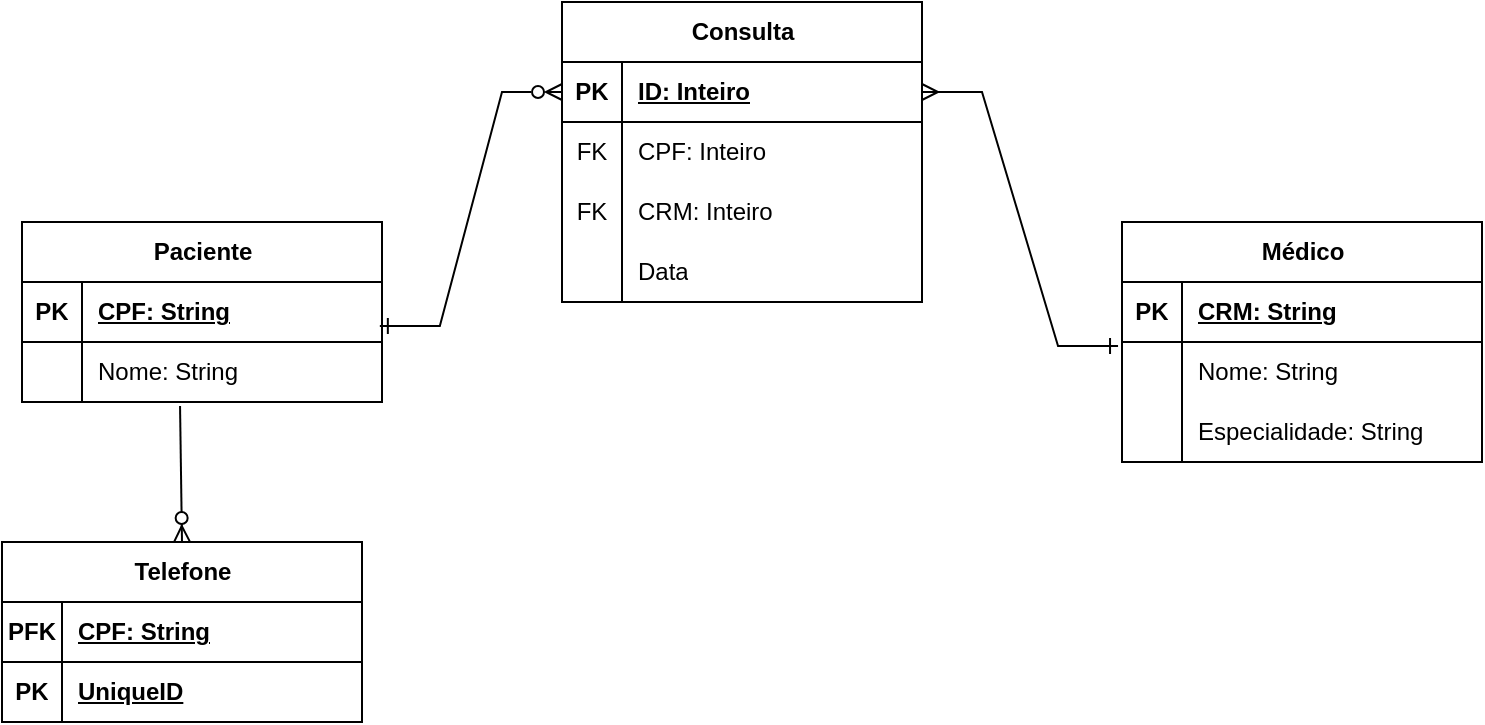 <mxfile version="21.7.1" type="github">
  <diagram name="Página-1" id="AXcaMMYYXHKPFaZMRNIG">
    <mxGraphModel dx="880" dy="478" grid="1" gridSize="10" guides="1" tooltips="1" connect="1" arrows="1" fold="1" page="1" pageScale="1" pageWidth="827" pageHeight="1169" math="0" shadow="0">
      <root>
        <mxCell id="0" />
        <mxCell id="1" parent="0" />
        <mxCell id="6jzwgpHgZYzH5SKii-WL-1" value="Médico" style="shape=table;startSize=30;container=1;collapsible=1;childLayout=tableLayout;fixedRows=1;rowLines=0;fontStyle=1;align=center;resizeLast=1;html=1;" vertex="1" parent="1">
          <mxGeometry x="560" y="120" width="180" height="120" as="geometry" />
        </mxCell>
        <mxCell id="6jzwgpHgZYzH5SKii-WL-2" value="" style="shape=tableRow;horizontal=0;startSize=0;swimlaneHead=0;swimlaneBody=0;fillColor=none;collapsible=0;dropTarget=0;points=[[0,0.5],[1,0.5]];portConstraint=eastwest;top=0;left=0;right=0;bottom=1;" vertex="1" parent="6jzwgpHgZYzH5SKii-WL-1">
          <mxGeometry y="30" width="180" height="30" as="geometry" />
        </mxCell>
        <mxCell id="6jzwgpHgZYzH5SKii-WL-3" value="PK" style="shape=partialRectangle;connectable=0;fillColor=none;top=0;left=0;bottom=0;right=0;fontStyle=1;overflow=hidden;whiteSpace=wrap;html=1;" vertex="1" parent="6jzwgpHgZYzH5SKii-WL-2">
          <mxGeometry width="30" height="30" as="geometry">
            <mxRectangle width="30" height="30" as="alternateBounds" />
          </mxGeometry>
        </mxCell>
        <mxCell id="6jzwgpHgZYzH5SKii-WL-4" value="CRM: String" style="shape=partialRectangle;connectable=0;fillColor=none;top=0;left=0;bottom=0;right=0;align=left;spacingLeft=6;fontStyle=5;overflow=hidden;whiteSpace=wrap;html=1;" vertex="1" parent="6jzwgpHgZYzH5SKii-WL-2">
          <mxGeometry x="30" width="150" height="30" as="geometry">
            <mxRectangle width="150" height="30" as="alternateBounds" />
          </mxGeometry>
        </mxCell>
        <mxCell id="6jzwgpHgZYzH5SKii-WL-5" value="" style="shape=tableRow;horizontal=0;startSize=0;swimlaneHead=0;swimlaneBody=0;fillColor=none;collapsible=0;dropTarget=0;points=[[0,0.5],[1,0.5]];portConstraint=eastwest;top=0;left=0;right=0;bottom=0;" vertex="1" parent="6jzwgpHgZYzH5SKii-WL-1">
          <mxGeometry y="60" width="180" height="30" as="geometry" />
        </mxCell>
        <mxCell id="6jzwgpHgZYzH5SKii-WL-6" value="" style="shape=partialRectangle;connectable=0;fillColor=none;top=0;left=0;bottom=0;right=0;editable=1;overflow=hidden;whiteSpace=wrap;html=1;" vertex="1" parent="6jzwgpHgZYzH5SKii-WL-5">
          <mxGeometry width="30" height="30" as="geometry">
            <mxRectangle width="30" height="30" as="alternateBounds" />
          </mxGeometry>
        </mxCell>
        <mxCell id="6jzwgpHgZYzH5SKii-WL-7" value="Nome: String" style="shape=partialRectangle;connectable=0;fillColor=none;top=0;left=0;bottom=0;right=0;align=left;spacingLeft=6;overflow=hidden;whiteSpace=wrap;html=1;" vertex="1" parent="6jzwgpHgZYzH5SKii-WL-5">
          <mxGeometry x="30" width="150" height="30" as="geometry">
            <mxRectangle width="150" height="30" as="alternateBounds" />
          </mxGeometry>
        </mxCell>
        <mxCell id="6jzwgpHgZYzH5SKii-WL-8" value="" style="shape=tableRow;horizontal=0;startSize=0;swimlaneHead=0;swimlaneBody=0;fillColor=none;collapsible=0;dropTarget=0;points=[[0,0.5],[1,0.5]];portConstraint=eastwest;top=0;left=0;right=0;bottom=0;" vertex="1" parent="6jzwgpHgZYzH5SKii-WL-1">
          <mxGeometry y="90" width="180" height="30" as="geometry" />
        </mxCell>
        <mxCell id="6jzwgpHgZYzH5SKii-WL-9" value="" style="shape=partialRectangle;connectable=0;fillColor=none;top=0;left=0;bottom=0;right=0;editable=1;overflow=hidden;whiteSpace=wrap;html=1;" vertex="1" parent="6jzwgpHgZYzH5SKii-WL-8">
          <mxGeometry width="30" height="30" as="geometry">
            <mxRectangle width="30" height="30" as="alternateBounds" />
          </mxGeometry>
        </mxCell>
        <mxCell id="6jzwgpHgZYzH5SKii-WL-10" value="Especialidade: String" style="shape=partialRectangle;connectable=0;fillColor=none;top=0;left=0;bottom=0;right=0;align=left;spacingLeft=6;overflow=hidden;whiteSpace=wrap;html=1;" vertex="1" parent="6jzwgpHgZYzH5SKii-WL-8">
          <mxGeometry x="30" width="150" height="30" as="geometry">
            <mxRectangle width="150" height="30" as="alternateBounds" />
          </mxGeometry>
        </mxCell>
        <mxCell id="6jzwgpHgZYzH5SKii-WL-14" value="Paciente" style="shape=table;startSize=30;container=1;collapsible=1;childLayout=tableLayout;fixedRows=1;rowLines=0;fontStyle=1;align=center;resizeLast=1;html=1;" vertex="1" parent="1">
          <mxGeometry x="10" y="120" width="180" height="90" as="geometry" />
        </mxCell>
        <mxCell id="6jzwgpHgZYzH5SKii-WL-15" value="" style="shape=tableRow;horizontal=0;startSize=0;swimlaneHead=0;swimlaneBody=0;fillColor=none;collapsible=0;dropTarget=0;points=[[0,0.5],[1,0.5]];portConstraint=eastwest;top=0;left=0;right=0;bottom=1;" vertex="1" parent="6jzwgpHgZYzH5SKii-WL-14">
          <mxGeometry y="30" width="180" height="30" as="geometry" />
        </mxCell>
        <mxCell id="6jzwgpHgZYzH5SKii-WL-16" value="PK" style="shape=partialRectangle;connectable=0;fillColor=none;top=0;left=0;bottom=0;right=0;fontStyle=1;overflow=hidden;whiteSpace=wrap;html=1;" vertex="1" parent="6jzwgpHgZYzH5SKii-WL-15">
          <mxGeometry width="30" height="30" as="geometry">
            <mxRectangle width="30" height="30" as="alternateBounds" />
          </mxGeometry>
        </mxCell>
        <mxCell id="6jzwgpHgZYzH5SKii-WL-17" value="CPF: String" style="shape=partialRectangle;connectable=0;fillColor=none;top=0;left=0;bottom=0;right=0;align=left;spacingLeft=6;fontStyle=5;overflow=hidden;whiteSpace=wrap;html=1;" vertex="1" parent="6jzwgpHgZYzH5SKii-WL-15">
          <mxGeometry x="30" width="150" height="30" as="geometry">
            <mxRectangle width="150" height="30" as="alternateBounds" />
          </mxGeometry>
        </mxCell>
        <mxCell id="6jzwgpHgZYzH5SKii-WL-18" value="" style="shape=tableRow;horizontal=0;startSize=0;swimlaneHead=0;swimlaneBody=0;fillColor=none;collapsible=0;dropTarget=0;points=[[0,0.5],[1,0.5]];portConstraint=eastwest;top=0;left=0;right=0;bottom=0;" vertex="1" parent="6jzwgpHgZYzH5SKii-WL-14">
          <mxGeometry y="60" width="180" height="30" as="geometry" />
        </mxCell>
        <mxCell id="6jzwgpHgZYzH5SKii-WL-19" value="" style="shape=partialRectangle;connectable=0;fillColor=none;top=0;left=0;bottom=0;right=0;editable=1;overflow=hidden;whiteSpace=wrap;html=1;" vertex="1" parent="6jzwgpHgZYzH5SKii-WL-18">
          <mxGeometry width="30" height="30" as="geometry">
            <mxRectangle width="30" height="30" as="alternateBounds" />
          </mxGeometry>
        </mxCell>
        <mxCell id="6jzwgpHgZYzH5SKii-WL-20" value="Nome: String" style="shape=partialRectangle;connectable=0;fillColor=none;top=0;left=0;bottom=0;right=0;align=left;spacingLeft=6;overflow=hidden;whiteSpace=wrap;html=1;" vertex="1" parent="6jzwgpHgZYzH5SKii-WL-18">
          <mxGeometry x="30" width="150" height="30" as="geometry">
            <mxRectangle width="150" height="30" as="alternateBounds" />
          </mxGeometry>
        </mxCell>
        <mxCell id="6jzwgpHgZYzH5SKii-WL-27" value="Consulta" style="shape=table;startSize=30;container=1;collapsible=1;childLayout=tableLayout;fixedRows=1;rowLines=0;fontStyle=1;align=center;resizeLast=1;html=1;" vertex="1" parent="1">
          <mxGeometry x="280" y="10" width="180" height="150" as="geometry" />
        </mxCell>
        <mxCell id="6jzwgpHgZYzH5SKii-WL-28" value="" style="shape=tableRow;horizontal=0;startSize=0;swimlaneHead=0;swimlaneBody=0;fillColor=none;collapsible=0;dropTarget=0;points=[[0,0.5],[1,0.5]];portConstraint=eastwest;top=0;left=0;right=0;bottom=1;" vertex="1" parent="6jzwgpHgZYzH5SKii-WL-27">
          <mxGeometry y="30" width="180" height="30" as="geometry" />
        </mxCell>
        <mxCell id="6jzwgpHgZYzH5SKii-WL-29" value="PK" style="shape=partialRectangle;connectable=0;fillColor=none;top=0;left=0;bottom=0;right=0;fontStyle=1;overflow=hidden;whiteSpace=wrap;html=1;" vertex="1" parent="6jzwgpHgZYzH5SKii-WL-28">
          <mxGeometry width="30" height="30" as="geometry">
            <mxRectangle width="30" height="30" as="alternateBounds" />
          </mxGeometry>
        </mxCell>
        <mxCell id="6jzwgpHgZYzH5SKii-WL-30" value="ID: Inteiro" style="shape=partialRectangle;connectable=0;fillColor=none;top=0;left=0;bottom=0;right=0;align=left;spacingLeft=6;fontStyle=5;overflow=hidden;whiteSpace=wrap;html=1;" vertex="1" parent="6jzwgpHgZYzH5SKii-WL-28">
          <mxGeometry x="30" width="150" height="30" as="geometry">
            <mxRectangle width="150" height="30" as="alternateBounds" />
          </mxGeometry>
        </mxCell>
        <mxCell id="6jzwgpHgZYzH5SKii-WL-40" value="" style="shape=tableRow;horizontal=0;startSize=0;swimlaneHead=0;swimlaneBody=0;fillColor=none;collapsible=0;dropTarget=0;points=[[0,0.5],[1,0.5]];portConstraint=eastwest;top=0;left=0;right=0;bottom=0;" vertex="1" parent="6jzwgpHgZYzH5SKii-WL-27">
          <mxGeometry y="60" width="180" height="30" as="geometry" />
        </mxCell>
        <mxCell id="6jzwgpHgZYzH5SKii-WL-41" value="FK" style="shape=partialRectangle;connectable=0;fillColor=none;top=0;left=0;bottom=0;right=0;fontStyle=0;overflow=hidden;whiteSpace=wrap;html=1;" vertex="1" parent="6jzwgpHgZYzH5SKii-WL-40">
          <mxGeometry width="30" height="30" as="geometry">
            <mxRectangle width="30" height="30" as="alternateBounds" />
          </mxGeometry>
        </mxCell>
        <mxCell id="6jzwgpHgZYzH5SKii-WL-42" value="CPF: Inteiro" style="shape=partialRectangle;connectable=0;fillColor=none;top=0;left=0;bottom=0;right=0;align=left;spacingLeft=6;fontStyle=0;overflow=hidden;whiteSpace=wrap;html=1;" vertex="1" parent="6jzwgpHgZYzH5SKii-WL-40">
          <mxGeometry x="30" width="150" height="30" as="geometry">
            <mxRectangle width="150" height="30" as="alternateBounds" />
          </mxGeometry>
        </mxCell>
        <mxCell id="6jzwgpHgZYzH5SKii-WL-55" value="" style="shape=tableRow;horizontal=0;startSize=0;swimlaneHead=0;swimlaneBody=0;fillColor=none;collapsible=0;dropTarget=0;points=[[0,0.5],[1,0.5]];portConstraint=eastwest;top=0;left=0;right=0;bottom=0;" vertex="1" parent="6jzwgpHgZYzH5SKii-WL-27">
          <mxGeometry y="90" width="180" height="30" as="geometry" />
        </mxCell>
        <mxCell id="6jzwgpHgZYzH5SKii-WL-56" value="FK" style="shape=partialRectangle;connectable=0;fillColor=none;top=0;left=0;bottom=0;right=0;fontStyle=0;overflow=hidden;whiteSpace=wrap;html=1;" vertex="1" parent="6jzwgpHgZYzH5SKii-WL-55">
          <mxGeometry width="30" height="30" as="geometry">
            <mxRectangle width="30" height="30" as="alternateBounds" />
          </mxGeometry>
        </mxCell>
        <mxCell id="6jzwgpHgZYzH5SKii-WL-57" value="CRM: Inteiro" style="shape=partialRectangle;connectable=0;fillColor=none;top=0;left=0;bottom=0;right=0;align=left;spacingLeft=6;fontStyle=0;overflow=hidden;whiteSpace=wrap;html=1;" vertex="1" parent="6jzwgpHgZYzH5SKii-WL-55">
          <mxGeometry x="30" width="150" height="30" as="geometry">
            <mxRectangle width="150" height="30" as="alternateBounds" />
          </mxGeometry>
        </mxCell>
        <mxCell id="6jzwgpHgZYzH5SKii-WL-31" value="" style="shape=tableRow;horizontal=0;startSize=0;swimlaneHead=0;swimlaneBody=0;fillColor=none;collapsible=0;dropTarget=0;points=[[0,0.5],[1,0.5]];portConstraint=eastwest;top=0;left=0;right=0;bottom=0;" vertex="1" parent="6jzwgpHgZYzH5SKii-WL-27">
          <mxGeometry y="120" width="180" height="30" as="geometry" />
        </mxCell>
        <mxCell id="6jzwgpHgZYzH5SKii-WL-32" value="" style="shape=partialRectangle;connectable=0;fillColor=none;top=0;left=0;bottom=0;right=0;editable=1;overflow=hidden;whiteSpace=wrap;html=1;" vertex="1" parent="6jzwgpHgZYzH5SKii-WL-31">
          <mxGeometry width="30" height="30" as="geometry">
            <mxRectangle width="30" height="30" as="alternateBounds" />
          </mxGeometry>
        </mxCell>
        <mxCell id="6jzwgpHgZYzH5SKii-WL-33" value="Data" style="shape=partialRectangle;connectable=0;fillColor=none;top=0;left=0;bottom=0;right=0;align=left;spacingLeft=6;overflow=hidden;whiteSpace=wrap;html=1;" vertex="1" parent="6jzwgpHgZYzH5SKii-WL-31">
          <mxGeometry x="30" width="150" height="30" as="geometry">
            <mxRectangle width="150" height="30" as="alternateBounds" />
          </mxGeometry>
        </mxCell>
        <mxCell id="6jzwgpHgZYzH5SKii-WL-58" value="" style="edgeStyle=entityRelationEdgeStyle;fontSize=12;html=1;endArrow=ERzeroToMany;endFill=0;startArrow=ERone;rounded=0;entryX=0;entryY=0.5;entryDx=0;entryDy=0;exitX=0.994;exitY=0.733;exitDx=0;exitDy=0;exitPerimeter=0;startFill=0;" edge="1" parent="1" source="6jzwgpHgZYzH5SKii-WL-15" target="6jzwgpHgZYzH5SKii-WL-28">
          <mxGeometry width="100" height="100" relative="1" as="geometry">
            <mxPoint x="190" y="215" as="sourcePoint" />
            <mxPoint x="290" as="targetPoint" />
          </mxGeometry>
        </mxCell>
        <mxCell id="6jzwgpHgZYzH5SKii-WL-61" value="" style="edgeStyle=entityRelationEdgeStyle;fontSize=12;html=1;endArrow=ERone;startArrow=ERmany;rounded=0;startFill=0;endFill=0;entryX=-0.011;entryY=0.067;entryDx=0;entryDy=0;entryPerimeter=0;exitX=1;exitY=0.5;exitDx=0;exitDy=0;" edge="1" parent="1" source="6jzwgpHgZYzH5SKii-WL-28" target="6jzwgpHgZYzH5SKii-WL-5">
          <mxGeometry width="100" height="100" relative="1" as="geometry">
            <mxPoint x="360" y="280" as="sourcePoint" />
            <mxPoint x="460" y="180" as="targetPoint" />
          </mxGeometry>
        </mxCell>
        <mxCell id="6jzwgpHgZYzH5SKii-WL-62" value="Telefone" style="shape=table;startSize=30;container=1;collapsible=1;childLayout=tableLayout;fixedRows=1;rowLines=0;fontStyle=1;align=center;resizeLast=1;html=1;" vertex="1" parent="1">
          <mxGeometry y="280" width="180" height="90" as="geometry" />
        </mxCell>
        <mxCell id="6jzwgpHgZYzH5SKii-WL-63" value="" style="shape=tableRow;horizontal=0;startSize=0;swimlaneHead=0;swimlaneBody=0;fillColor=none;collapsible=0;dropTarget=0;points=[[0,0.5],[1,0.5]];portConstraint=eastwest;top=0;left=0;right=0;bottom=1;" vertex="1" parent="6jzwgpHgZYzH5SKii-WL-62">
          <mxGeometry y="30" width="180" height="30" as="geometry" />
        </mxCell>
        <mxCell id="6jzwgpHgZYzH5SKii-WL-64" value="PFK" style="shape=partialRectangle;connectable=0;fillColor=none;top=0;left=0;bottom=0;right=0;fontStyle=1;overflow=hidden;whiteSpace=wrap;html=1;" vertex="1" parent="6jzwgpHgZYzH5SKii-WL-63">
          <mxGeometry width="30" height="30" as="geometry">
            <mxRectangle width="30" height="30" as="alternateBounds" />
          </mxGeometry>
        </mxCell>
        <mxCell id="6jzwgpHgZYzH5SKii-WL-65" value="CPF: String" style="shape=partialRectangle;connectable=0;fillColor=none;top=0;left=0;bottom=0;right=0;align=left;spacingLeft=6;fontStyle=5;overflow=hidden;whiteSpace=wrap;html=1;" vertex="1" parent="6jzwgpHgZYzH5SKii-WL-63">
          <mxGeometry x="30" width="150" height="30" as="geometry">
            <mxRectangle width="150" height="30" as="alternateBounds" />
          </mxGeometry>
        </mxCell>
        <mxCell id="6jzwgpHgZYzH5SKii-WL-69" value="" style="shape=tableRow;horizontal=0;startSize=0;swimlaneHead=0;swimlaneBody=0;fillColor=none;collapsible=0;dropTarget=0;points=[[0,0.5],[1,0.5]];portConstraint=eastwest;top=0;left=0;right=0;bottom=1;" vertex="1" parent="6jzwgpHgZYzH5SKii-WL-62">
          <mxGeometry y="60" width="180" height="30" as="geometry" />
        </mxCell>
        <mxCell id="6jzwgpHgZYzH5SKii-WL-70" value="PK" style="shape=partialRectangle;connectable=0;fillColor=none;top=0;left=0;bottom=0;right=0;fontStyle=1;overflow=hidden;whiteSpace=wrap;html=1;" vertex="1" parent="6jzwgpHgZYzH5SKii-WL-69">
          <mxGeometry width="30" height="30" as="geometry">
            <mxRectangle width="30" height="30" as="alternateBounds" />
          </mxGeometry>
        </mxCell>
        <mxCell id="6jzwgpHgZYzH5SKii-WL-71" value="UniqueID" style="shape=partialRectangle;connectable=0;fillColor=none;top=0;left=0;bottom=0;right=0;align=left;spacingLeft=6;fontStyle=5;overflow=hidden;whiteSpace=wrap;html=1;" vertex="1" parent="6jzwgpHgZYzH5SKii-WL-69">
          <mxGeometry x="30" width="150" height="30" as="geometry">
            <mxRectangle width="150" height="30" as="alternateBounds" />
          </mxGeometry>
        </mxCell>
        <mxCell id="6jzwgpHgZYzH5SKii-WL-72" value="" style="fontSize=12;html=1;endArrow=ERzeroToMany;endFill=1;rounded=0;exitX=0.439;exitY=1.067;exitDx=0;exitDy=0;exitPerimeter=0;entryX=0.5;entryY=0;entryDx=0;entryDy=0;" edge="1" parent="1" source="6jzwgpHgZYzH5SKii-WL-18" target="6jzwgpHgZYzH5SKii-WL-62">
          <mxGeometry width="100" height="100" relative="1" as="geometry">
            <mxPoint x="70.0" y="220" as="sourcePoint" />
            <mxPoint x="89" y="280" as="targetPoint" />
          </mxGeometry>
        </mxCell>
      </root>
    </mxGraphModel>
  </diagram>
</mxfile>
